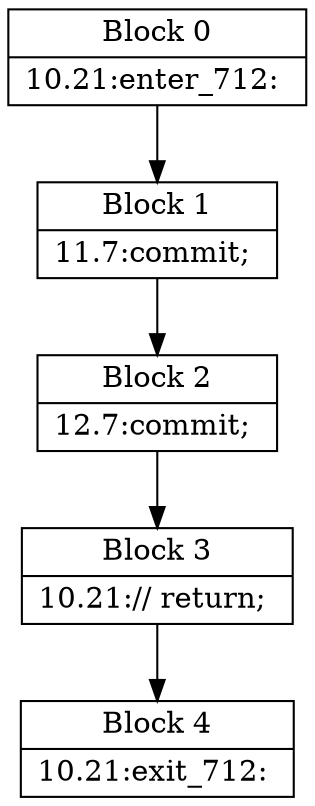 digraph G {
   node [shape=record];
B0[label="{Block 0|10.21:enter_712: \n}"];
B1[label="{Block 1|11.7:commit; \n}"];
B2[label="{Block 2|12.7:commit; \n}"];
B3[label="{Block 3|10.21:// return; \n}"];
B4[label="{Block 4|10.21:exit_712: \n}"];
B0 -> B1;
B1 -> B2;
B2 -> B3;
B3 -> B4;
}
